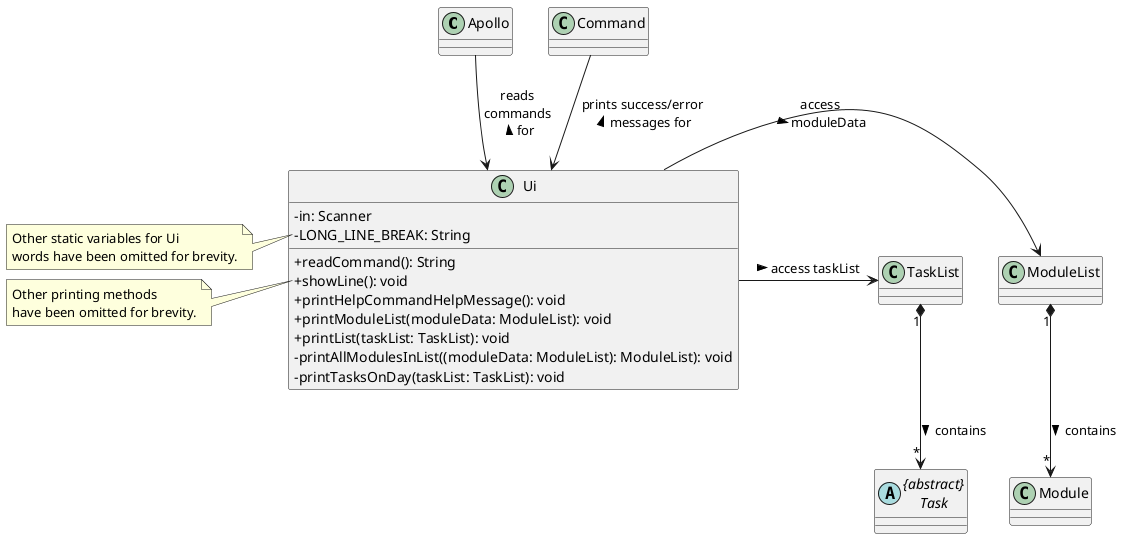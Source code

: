 @startuml
'https://plantuml.com/class-diagram

skinparam classAttributeIconSize 0

Apollo --> Ui : reads \ncommands \nfor <
Command --> Ui : prints success/error \nmessages for <

class Ui {
- in: Scanner
- LONG_LINE_BREAK: String
+ readCommand(): String
+ showLine(): void
+ printHelpCommandHelpMessage(): void
+ printModuleList(moduleData: ModuleList): void
+ printList(taskList: TaskList): void
- printAllModulesInList((moduleData: ModuleList): ModuleList): void
- printTasksOnDay(taskList: TaskList): void
}

note left of Ui::LONG_LINE_BREAK
    Other static variables for Ui
    words have been omitted for brevity.
end note

note left of Ui::showLine
    Other printing methods
    have been omitted for brevity.
end note


Ui -> ModuleList : access \nmoduleData >
ModuleList "1" *--> "*" Module : contains >

abstract class "{abstract}\nTask" as Task
Ui -> TaskList : access taskList >
TaskList "1" *--> "*" Task : contains >

@enduml